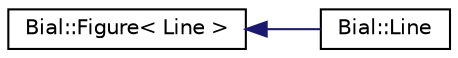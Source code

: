digraph "Graphical Class Hierarchy"
{
  edge [fontname="Helvetica",fontsize="10",labelfontname="Helvetica",labelfontsize="10"];
  node [fontname="Helvetica",fontsize="10",shape=record];
  rankdir="LR";
  Node1 [label="Bial::Figure\< Line \>",height=0.2,width=0.4,color="black", fillcolor="white", style="filled",URL="$class_bial_1_1_figure.html"];
  Node1 -> Node2 [dir="back",color="midnightblue",fontsize="10",style="solid",fontname="Helvetica"];
  Node2 [label="Bial::Line",height=0.2,width=0.4,color="black", fillcolor="white", style="filled",URL="$class_bial_1_1_line.html"];
}
